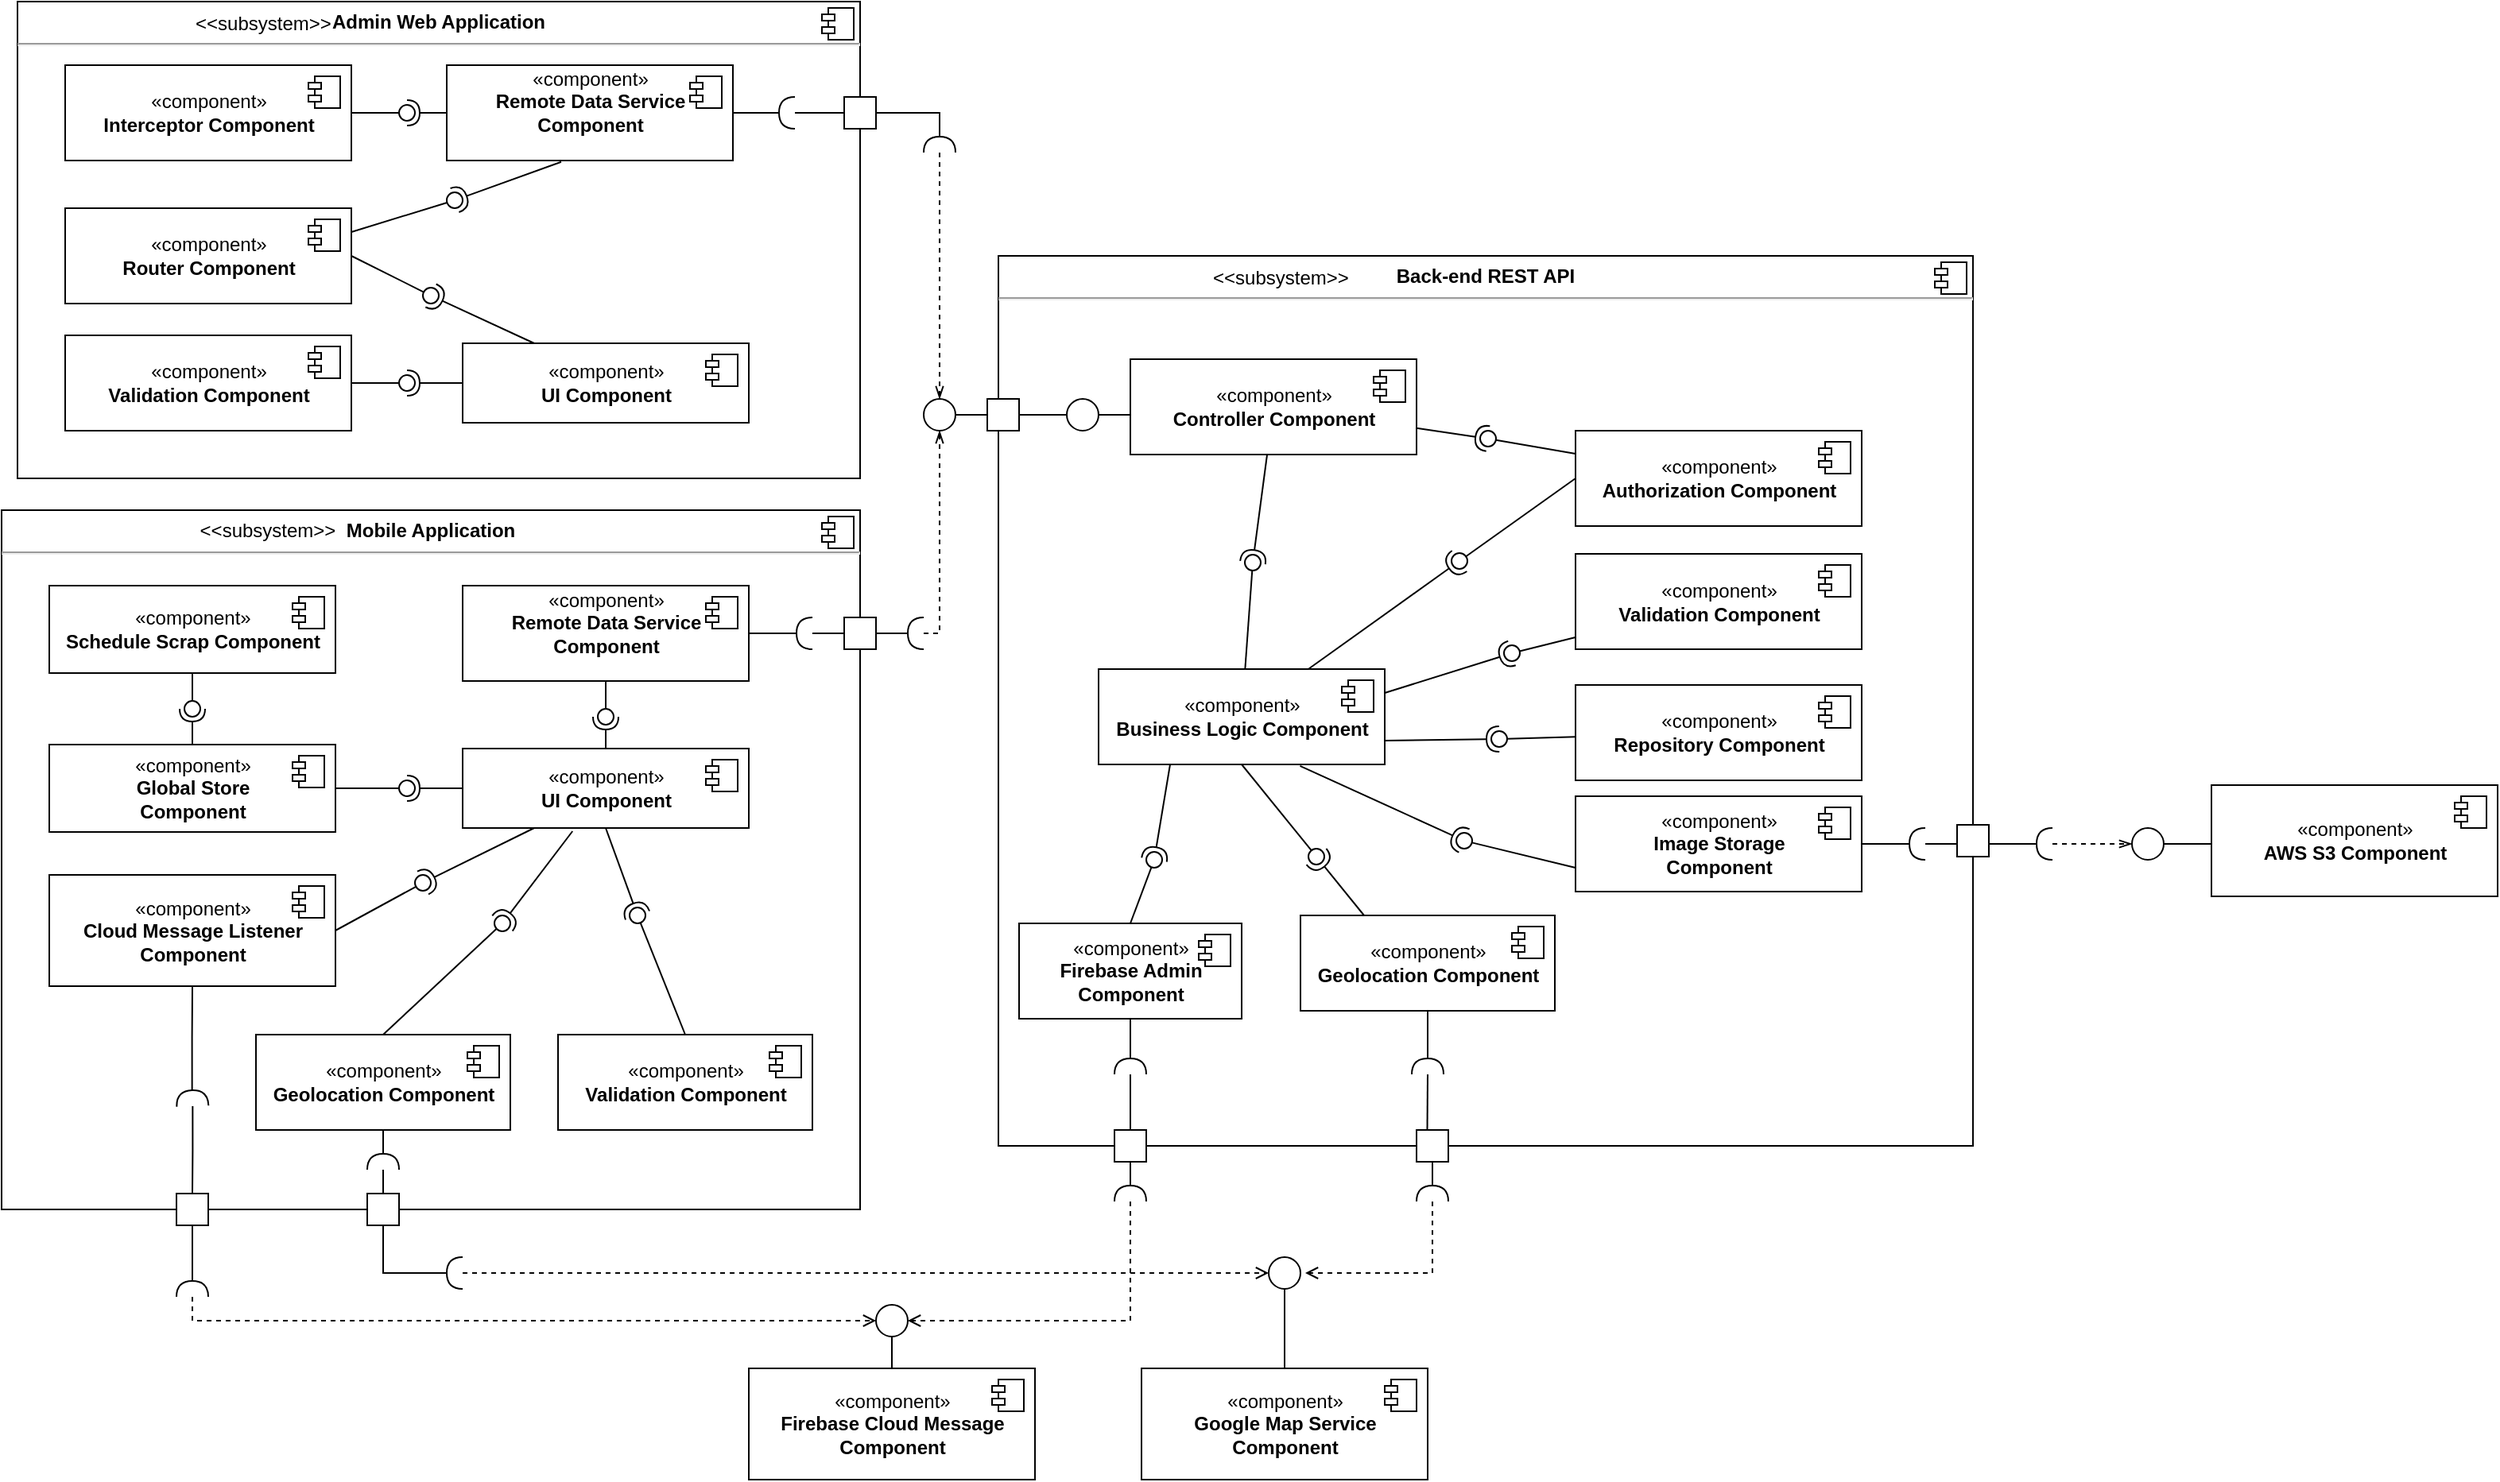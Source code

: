 <mxfile version="13.0.1" type="device"><diagram name="Page-1" id="e7e014a7-5840-1c2e-5031-d8a46d1fe8dd"><mxGraphModel dx="1038" dy="575" grid="1" gridSize="10" guides="1" tooltips="1" connect="1" arrows="1" fold="1" page="1" pageScale="1" pageWidth="1654" pageHeight="1169" background="#ffffff" math="0" shadow="0"><root><mxCell id="0"/><mxCell id="1" parent="0"/><mxCell id="vD7Bsv8tVk8NhOkw5Lju-210" value="&lt;p style=&quot;margin: 0px ; margin-top: 6px ; text-align: center&quot;&gt;&lt;b&gt;Back-end REST API&lt;/b&gt;&lt;br&gt;&lt;/p&gt;&lt;hr&gt;" style="align=left;overflow=fill;html=1;dropTarget=0;fillColor=#ffffff;gradientColor=none;" parent="1" vertex="1"><mxGeometry x="647" y="160" width="613" height="560" as="geometry"/></mxCell><mxCell id="vD7Bsv8tVk8NhOkw5Lju-211" value="" style="shape=component;jettyWidth=8;jettyHeight=4;" parent="vD7Bsv8tVk8NhOkw5Lju-210" vertex="1"><mxGeometry x="1" width="20" height="20" relative="1" as="geometry"><mxPoint x="-24" y="4" as="offset"/></mxGeometry></mxCell><mxCell id="66DuaU19Fk_zL078yMDg-50" value="&lt;p style=&quot;margin: 0px ; margin-top: 6px ; text-align: center&quot;&gt;&lt;b&gt;Mobile Application&lt;br&gt;&lt;/b&gt;&lt;/p&gt;&lt;hr&gt;&lt;p style=&quot;margin: 0px ; margin-left: 8px&quot;&gt;&lt;br&gt;&lt;/p&gt;" style="align=left;overflow=fill;html=1;dropTarget=0;" parent="1" vertex="1"><mxGeometry x="20" y="320" width="540" height="440" as="geometry"/></mxCell><mxCell id="66DuaU19Fk_zL078yMDg-51" value="" style="shape=component;jettyWidth=8;jettyHeight=4;" parent="66DuaU19Fk_zL078yMDg-50" vertex="1"><mxGeometry x="1" width="20" height="20" relative="1" as="geometry"><mxPoint x="-24" y="4" as="offset"/></mxGeometry></mxCell><mxCell id="66DuaU19Fk_zL078yMDg-58" value="&lt;p style=&quot;margin: 0px ; margin-top: 6px ; text-align: center&quot;&gt;&lt;b&gt;Admin Web Application&lt;/b&gt;&lt;br&gt;&lt;/p&gt;&lt;hr&gt;&lt;p style=&quot;margin: 0px ; margin-left: 8px&quot;&gt;&lt;br&gt;&lt;/p&gt;" style="align=left;overflow=fill;html=1;dropTarget=0;" parent="1" vertex="1"><mxGeometry x="30" width="530" height="300" as="geometry"/></mxCell><mxCell id="66DuaU19Fk_zL078yMDg-59" value="" style="shape=component;jettyWidth=8;jettyHeight=4;" parent="66DuaU19Fk_zL078yMDg-58" vertex="1"><mxGeometry x="1" width="20" height="20" relative="1" as="geometry"><mxPoint x="-24" y="4" as="offset"/></mxGeometry></mxCell><mxCell id="Nfz9Ye3wE-73OPTYJ1pj-76" style="edgeStyle=orthogonalEdgeStyle;rounded=0;orthogonalLoop=1;jettySize=auto;html=1;exitX=0.5;exitY=1;exitDx=0;exitDy=0;endArrow=none;endFill=0;" parent="1" edge="1"><mxGeometry relative="1" as="geometry"><mxPoint x="400" y="495" as="sourcePoint"/><mxPoint x="400" y="495" as="targetPoint"/></mxGeometry></mxCell><mxCell id="vD7Bsv8tVk8NhOkw5Lju-100" style="edgeStyle=orthogonalEdgeStyle;rounded=0;orthogonalLoop=1;jettySize=auto;html=1;exitX=1;exitY=0.5;exitDx=0;exitDy=0;entryX=1;entryY=0.5;entryDx=0;entryDy=0;entryPerimeter=0;startArrow=none;startFill=0;endArrow=none;endFill=0;" parent="1" source="vD7Bsv8tVk8NhOkw5Lju-1" target="vD7Bsv8tVk8NhOkw5Lju-99" edge="1"><mxGeometry relative="1" as="geometry"/></mxCell><mxCell id="vD7Bsv8tVk8NhOkw5Lju-1" value="«component»&lt;br&gt;&lt;div&gt;&lt;b&gt;Remote Data Service &lt;br&gt;&lt;/b&gt;&lt;/div&gt;&lt;div&gt;&lt;b&gt;Component&lt;/b&gt;&lt;/div&gt;&lt;div&gt;&lt;b&gt;&lt;br&gt;&lt;/b&gt;&lt;/div&gt;" style="html=1;dropTarget=0;" parent="1" vertex="1"><mxGeometry x="310" y="367.5" width="180" height="60" as="geometry"/></mxCell><mxCell id="vD7Bsv8tVk8NhOkw5Lju-2" value="" style="shape=component;jettyWidth=8;jettyHeight=4;" parent="vD7Bsv8tVk8NhOkw5Lju-1" vertex="1"><mxGeometry x="1" width="20" height="20" relative="1" as="geometry"><mxPoint x="-27" y="7" as="offset"/></mxGeometry></mxCell><mxCell id="vD7Bsv8tVk8NhOkw5Lju-3" value="«component»&lt;br&gt;&lt;b&gt;Validation Component&lt;br&gt;&lt;/b&gt;" style="html=1;dropTarget=0;" parent="1" vertex="1"><mxGeometry x="370" y="650" width="160" height="60" as="geometry"/></mxCell><mxCell id="vD7Bsv8tVk8NhOkw5Lju-4" value="" style="shape=component;jettyWidth=8;jettyHeight=4;" parent="vD7Bsv8tVk8NhOkw5Lju-3" vertex="1"><mxGeometry x="1" width="20" height="20" relative="1" as="geometry"><mxPoint x="-27" y="7" as="offset"/></mxGeometry></mxCell><mxCell id="vD7Bsv8tVk8NhOkw5Lju-5" value="«component»&lt;br&gt;&lt;b&gt;UI Component&lt;br&gt;&lt;/b&gt;" style="html=1;dropTarget=0;" parent="1" vertex="1"><mxGeometry x="310" y="470" width="180" height="50" as="geometry"/></mxCell><mxCell id="vD7Bsv8tVk8NhOkw5Lju-6" value="" style="shape=component;jettyWidth=8;jettyHeight=4;" parent="vD7Bsv8tVk8NhOkw5Lju-5" vertex="1"><mxGeometry x="1" width="20" height="20" relative="1" as="geometry"><mxPoint x="-27" y="7" as="offset"/></mxGeometry></mxCell><mxCell id="vD7Bsv8tVk8NhOkw5Lju-7" value="«component»&lt;br&gt;&lt;div&gt;&lt;b&gt;Google Map Service&lt;/b&gt;&lt;/div&gt;&lt;div&gt;&lt;b&gt;Component&lt;br&gt;&lt;/b&gt;&lt;/div&gt;" style="html=1;dropTarget=0;" parent="1" vertex="1"><mxGeometry x="737" y="860" width="180" height="70" as="geometry"/></mxCell><mxCell id="vD7Bsv8tVk8NhOkw5Lju-8" value="" style="shape=component;jettyWidth=8;jettyHeight=4;" parent="vD7Bsv8tVk8NhOkw5Lju-7" vertex="1"><mxGeometry x="1" width="20" height="20" relative="1" as="geometry"><mxPoint x="-27" y="7" as="offset"/></mxGeometry></mxCell><mxCell id="vD7Bsv8tVk8NhOkw5Lju-9" value="«component»&lt;br&gt;&lt;div&gt;&lt;b&gt;Firebase Cloud Message&lt;/b&gt;&lt;/div&gt;&lt;div&gt;&lt;b&gt;Component&lt;br&gt;&lt;/b&gt;&lt;/div&gt;" style="html=1;dropTarget=0;" parent="1" vertex="1"><mxGeometry x="490" y="860" width="180" height="70" as="geometry"/></mxCell><mxCell id="vD7Bsv8tVk8NhOkw5Lju-10" value="" style="shape=component;jettyWidth=8;jettyHeight=4;" parent="vD7Bsv8tVk8NhOkw5Lju-9" vertex="1"><mxGeometry x="1" width="20" height="20" relative="1" as="geometry"><mxPoint x="-27" y="7" as="offset"/></mxGeometry></mxCell><mxCell id="vD7Bsv8tVk8NhOkw5Lju-11" value="«component»&lt;br&gt;&lt;div&gt;&lt;b&gt;Schedule Scrap Component&lt;/b&gt;&lt;/div&gt;" style="html=1;dropTarget=0;" parent="1" vertex="1"><mxGeometry x="50" y="367.5" width="180" height="55" as="geometry"/></mxCell><mxCell id="vD7Bsv8tVk8NhOkw5Lju-12" value="" style="shape=component;jettyWidth=8;jettyHeight=4;" parent="vD7Bsv8tVk8NhOkw5Lju-11" vertex="1"><mxGeometry x="1" width="20" height="20" relative="1" as="geometry"><mxPoint x="-27" y="7" as="offset"/></mxGeometry></mxCell><mxCell id="vD7Bsv8tVk8NhOkw5Lju-13" value="«component»&lt;br&gt;&lt;b&gt;AWS S3 Component&lt;br&gt;&lt;/b&gt;" style="html=1;dropTarget=0;" parent="1" vertex="1"><mxGeometry x="1410" y="493" width="180" height="70" as="geometry"/></mxCell><mxCell id="vD7Bsv8tVk8NhOkw5Lju-14" value="" style="shape=component;jettyWidth=8;jettyHeight=4;" parent="vD7Bsv8tVk8NhOkw5Lju-13" vertex="1"><mxGeometry x="1" width="20" height="20" relative="1" as="geometry"><mxPoint x="-27" y="7" as="offset"/></mxGeometry></mxCell><mxCell id="vD7Bsv8tVk8NhOkw5Lju-15" value="«component»&lt;br&gt;&lt;div&gt;&lt;b&gt;Cloud Message Listener &lt;br&gt;&lt;/b&gt;&lt;/div&gt;&lt;div&gt;&lt;b&gt;Component&lt;br&gt;&lt;/b&gt;&lt;/div&gt;" style="html=1;dropTarget=0;" parent="1" vertex="1"><mxGeometry x="50" y="549.5" width="180" height="70" as="geometry"/></mxCell><mxCell id="vD7Bsv8tVk8NhOkw5Lju-16" value="" style="shape=component;jettyWidth=8;jettyHeight=4;" parent="vD7Bsv8tVk8NhOkw5Lju-15" vertex="1"><mxGeometry x="1" width="20" height="20" relative="1" as="geometry"><mxPoint x="-27" y="7" as="offset"/></mxGeometry></mxCell><mxCell id="vD7Bsv8tVk8NhOkw5Lju-17" value="«component»&lt;br&gt;&lt;div&gt;&lt;b&gt;UI Component&lt;/b&gt;&lt;/div&gt;" style="html=1;dropTarget=0;" parent="1" vertex="1"><mxGeometry x="310" y="215" width="180" height="50" as="geometry"/></mxCell><mxCell id="vD7Bsv8tVk8NhOkw5Lju-18" value="" style="shape=component;jettyWidth=8;jettyHeight=4;" parent="vD7Bsv8tVk8NhOkw5Lju-17" vertex="1"><mxGeometry x="1" width="20" height="20" relative="1" as="geometry"><mxPoint x="-27" y="7" as="offset"/></mxGeometry></mxCell><mxCell id="vD7Bsv8tVk8NhOkw5Lju-127" style="edgeStyle=orthogonalEdgeStyle;rounded=0;orthogonalLoop=1;jettySize=auto;html=1;exitX=1;exitY=0.5;exitDx=0;exitDy=0;entryX=1;entryY=0.5;entryDx=0;entryDy=0;entryPerimeter=0;startArrow=none;startFill=0;endArrow=none;endFill=0;" parent="1" source="vD7Bsv8tVk8NhOkw5Lju-19" target="vD7Bsv8tVk8NhOkw5Lju-122" edge="1"><mxGeometry relative="1" as="geometry"/></mxCell><mxCell id="vD7Bsv8tVk8NhOkw5Lju-19" value="«component»&lt;br&gt;&lt;div&gt;&lt;b&gt;Remote Data Service &lt;br&gt;&lt;/b&gt;&lt;/div&gt;&lt;div&gt;&lt;b&gt;Component&lt;/b&gt;&lt;/div&gt;&lt;div&gt;&lt;b&gt;&lt;br&gt;&lt;/b&gt;&lt;/div&gt;" style="html=1;dropTarget=0;" parent="1" vertex="1"><mxGeometry x="300" y="40" width="180" height="60" as="geometry"/></mxCell><mxCell id="vD7Bsv8tVk8NhOkw5Lju-20" value="" style="shape=component;jettyWidth=8;jettyHeight=4;" parent="vD7Bsv8tVk8NhOkw5Lju-19" vertex="1"><mxGeometry x="1" width="20" height="20" relative="1" as="geometry"><mxPoint x="-27" y="7" as="offset"/></mxGeometry></mxCell><mxCell id="vD7Bsv8tVk8NhOkw5Lju-21" value="«component»&lt;br&gt;&lt;b&gt;Validation Component&lt;br&gt;&lt;/b&gt;" style="html=1;dropTarget=0;" parent="1" vertex="1"><mxGeometry x="60" y="210" width="180" height="60" as="geometry"/></mxCell><mxCell id="vD7Bsv8tVk8NhOkw5Lju-22" value="" style="shape=component;jettyWidth=8;jettyHeight=4;" parent="vD7Bsv8tVk8NhOkw5Lju-21" vertex="1"><mxGeometry x="1" width="20" height="20" relative="1" as="geometry"><mxPoint x="-27" y="7" as="offset"/></mxGeometry></mxCell><mxCell id="vD7Bsv8tVk8NhOkw5Lju-23" value="«component»&lt;br&gt;&lt;b&gt;Validation Component&lt;br&gt;&lt;/b&gt;" style="html=1;dropTarget=0;" parent="1" vertex="1"><mxGeometry x="1010" y="347.5" width="180" height="60" as="geometry"/></mxCell><mxCell id="vD7Bsv8tVk8NhOkw5Lju-24" value="" style="shape=component;jettyWidth=8;jettyHeight=4;" parent="vD7Bsv8tVk8NhOkw5Lju-23" vertex="1"><mxGeometry x="1" width="20" height="20" relative="1" as="geometry"><mxPoint x="-27" y="7" as="offset"/></mxGeometry></mxCell><mxCell id="vD7Bsv8tVk8NhOkw5Lju-30" value="«component»&lt;br&gt;&lt;div&gt;&lt;b&gt;Authorization Component&lt;/b&gt;&lt;/div&gt;" style="html=1;dropTarget=0;" parent="1" vertex="1"><mxGeometry x="1010" y="270" width="180" height="60" as="geometry"/></mxCell><mxCell id="vD7Bsv8tVk8NhOkw5Lju-31" value="" style="shape=component;jettyWidth=8;jettyHeight=4;" parent="vD7Bsv8tVk8NhOkw5Lju-30" vertex="1"><mxGeometry x="1" width="20" height="20" relative="1" as="geometry"><mxPoint x="-27" y="7" as="offset"/></mxGeometry></mxCell><mxCell id="vD7Bsv8tVk8NhOkw5Lju-107" style="edgeStyle=orthogonalEdgeStyle;rounded=0;orthogonalLoop=1;jettySize=auto;html=1;exitX=0;exitY=0.5;exitDx=0;exitDy=0;entryX=1;entryY=0.5;entryDx=0;entryDy=0;startArrow=none;startFill=0;endArrow=none;endFill=0;" parent="1" source="vD7Bsv8tVk8NhOkw5Lju-32" target="vD7Bsv8tVk8NhOkw5Lju-103" edge="1"><mxGeometry relative="1" as="geometry"><Array as="points"><mxPoint x="730" y="260"/></Array></mxGeometry></mxCell><mxCell id="vD7Bsv8tVk8NhOkw5Lju-32" value="«component»&lt;br&gt;&lt;div&gt;&lt;b&gt;Controller Component&lt;br&gt;&lt;/b&gt;&lt;/div&gt;" style="html=1;dropTarget=0;" parent="1" vertex="1"><mxGeometry x="730" y="225" width="180" height="60" as="geometry"/></mxCell><mxCell id="vD7Bsv8tVk8NhOkw5Lju-33" value="" style="shape=component;jettyWidth=8;jettyHeight=4;" parent="vD7Bsv8tVk8NhOkw5Lju-32" vertex="1"><mxGeometry x="1" width="20" height="20" relative="1" as="geometry"><mxPoint x="-27" y="7" as="offset"/></mxGeometry></mxCell><mxCell id="vD7Bsv8tVk8NhOkw5Lju-34" value="«component»&lt;br&gt;&lt;div&gt;&lt;b&gt;Business Logic Component&lt;br&gt;&lt;/b&gt;&lt;/div&gt;" style="html=1;dropTarget=0;" parent="1" vertex="1"><mxGeometry x="710" y="420" width="180" height="60" as="geometry"/></mxCell><mxCell id="vD7Bsv8tVk8NhOkw5Lju-35" value="" style="shape=component;jettyWidth=8;jettyHeight=4;" parent="vD7Bsv8tVk8NhOkw5Lju-34" vertex="1"><mxGeometry x="1" width="20" height="20" relative="1" as="geometry"><mxPoint x="-27" y="7" as="offset"/></mxGeometry></mxCell><mxCell id="vD7Bsv8tVk8NhOkw5Lju-36" value="«component»&lt;br&gt;&lt;div&gt;&lt;b&gt;Repository Component&lt;br&gt;&lt;/b&gt;&lt;/div&gt;" style="html=1;dropTarget=0;" parent="1" vertex="1"><mxGeometry x="1010" y="430" width="180" height="60" as="geometry"/></mxCell><mxCell id="vD7Bsv8tVk8NhOkw5Lju-37" value="" style="shape=component;jettyWidth=8;jettyHeight=4;" parent="vD7Bsv8tVk8NhOkw5Lju-36" vertex="1"><mxGeometry x="1" width="20" height="20" relative="1" as="geometry"><mxPoint x="-27" y="7" as="offset"/></mxGeometry></mxCell><mxCell id="vD7Bsv8tVk8NhOkw5Lju-38" value="&lt;div&gt;«component»&lt;b&gt;&lt;br&gt;&lt;/b&gt;&lt;/div&gt;&lt;div&gt;&lt;b&gt;Global Store &lt;br&gt;&lt;/b&gt;&lt;/div&gt;&lt;div&gt;&lt;b&gt;Component&lt;/b&gt;&lt;/div&gt;" style="html=1;dropTarget=0;" parent="1" vertex="1"><mxGeometry x="50" y="467.5" width="180" height="55" as="geometry"/></mxCell><mxCell id="vD7Bsv8tVk8NhOkw5Lju-39" value="" style="shape=component;jettyWidth=8;jettyHeight=4;" parent="vD7Bsv8tVk8NhOkw5Lju-38" vertex="1"><mxGeometry x="1" width="20" height="20" relative="1" as="geometry"><mxPoint x="-27" y="7" as="offset"/></mxGeometry></mxCell><mxCell id="vD7Bsv8tVk8NhOkw5Lju-40" value="«component»&lt;br&gt;&lt;div&gt;&lt;b&gt;Router Component&lt;/b&gt;&lt;/div&gt;" style="html=1;dropTarget=0;" parent="1" vertex="1"><mxGeometry x="60" y="130" width="180" height="60" as="geometry"/></mxCell><mxCell id="vD7Bsv8tVk8NhOkw5Lju-41" value="" style="shape=component;jettyWidth=8;jettyHeight=4;" parent="vD7Bsv8tVk8NhOkw5Lju-40" vertex="1"><mxGeometry x="1" width="20" height="20" relative="1" as="geometry"><mxPoint x="-27" y="7" as="offset"/></mxGeometry></mxCell><mxCell id="vD7Bsv8tVk8NhOkw5Lju-42" value="«component»&lt;br&gt;&lt;div&gt;&lt;b&gt;Interceptor Component&lt;/b&gt;&lt;/div&gt;" style="html=1;dropTarget=0;" parent="1" vertex="1"><mxGeometry x="60" y="40" width="180" height="60" as="geometry"/></mxCell><mxCell id="vD7Bsv8tVk8NhOkw5Lju-43" value="" style="shape=component;jettyWidth=8;jettyHeight=4;" parent="vD7Bsv8tVk8NhOkw5Lju-42" vertex="1"><mxGeometry x="1" width="20" height="20" relative="1" as="geometry"><mxPoint x="-27" y="7" as="offset"/></mxGeometry></mxCell><mxCell id="vD7Bsv8tVk8NhOkw5Lju-44" value="" style="rounded=0;orthogonalLoop=1;jettySize=auto;html=1;endArrow=none;endFill=0;exitX=0.5;exitY=0;exitDx=0;exitDy=0;" parent="1" source="vD7Bsv8tVk8NhOkw5Lju-3" target="vD7Bsv8tVk8NhOkw5Lju-46" edge="1"><mxGeometry relative="1" as="geometry"><mxPoint x="300" y="445" as="sourcePoint"/></mxGeometry></mxCell><mxCell id="vD7Bsv8tVk8NhOkw5Lju-45" value="" style="rounded=0;orthogonalLoop=1;jettySize=auto;html=1;endArrow=halfCircle;endFill=0;entryX=0.5;entryY=0.5;entryDx=0;entryDy=0;endSize=6;strokeWidth=1;exitX=0.5;exitY=1;exitDx=0;exitDy=0;" parent="1" source="vD7Bsv8tVk8NhOkw5Lju-5" target="vD7Bsv8tVk8NhOkw5Lju-46" edge="1"><mxGeometry relative="1" as="geometry"><mxPoint x="340" y="445" as="sourcePoint"/><Array as="points"/></mxGeometry></mxCell><mxCell id="vD7Bsv8tVk8NhOkw5Lju-46" value="" style="ellipse;whiteSpace=wrap;html=1;fontFamily=Helvetica;fontSize=12;fontColor=#000000;align=center;strokeColor=#000000;fillColor=#ffffff;points=[];aspect=fixed;resizable=0;" parent="1" vertex="1"><mxGeometry x="415" y="570" width="10" height="10" as="geometry"/></mxCell><mxCell id="vD7Bsv8tVk8NhOkw5Lju-48" value="" style="rounded=0;orthogonalLoop=1;jettySize=auto;html=1;endArrow=none;endFill=0;exitX=0.5;exitY=1;exitDx=0;exitDy=0;" parent="1" source="vD7Bsv8tVk8NhOkw5Lju-11" target="vD7Bsv8tVk8NhOkw5Lju-50" edge="1"><mxGeometry relative="1" as="geometry"><mxPoint x="300" y="465" as="sourcePoint"/></mxGeometry></mxCell><mxCell id="vD7Bsv8tVk8NhOkw5Lju-49" value="" style="rounded=0;orthogonalLoop=1;jettySize=auto;html=1;endArrow=halfCircle;endFill=0;entryX=0.5;entryY=0.5;entryDx=0;entryDy=0;endSize=6;strokeWidth=1;exitX=0.5;exitY=0;exitDx=0;exitDy=0;" parent="1" source="vD7Bsv8tVk8NhOkw5Lju-38" target="vD7Bsv8tVk8NhOkw5Lju-50" edge="1"><mxGeometry relative="1" as="geometry"><mxPoint x="340" y="465" as="sourcePoint"/></mxGeometry></mxCell><mxCell id="vD7Bsv8tVk8NhOkw5Lju-50" value="" style="ellipse;whiteSpace=wrap;html=1;fontFamily=Helvetica;fontSize=12;fontColor=#000000;align=center;strokeColor=#000000;fillColor=#ffffff;points=[];aspect=fixed;resizable=0;" parent="1" vertex="1"><mxGeometry x="135" y="440" width="10" height="10" as="geometry"/></mxCell><mxCell id="vD7Bsv8tVk8NhOkw5Lju-51" value="" style="rounded=0;orthogonalLoop=1;jettySize=auto;html=1;endArrow=none;endFill=0;exitX=1;exitY=0.5;exitDx=0;exitDy=0;" parent="1" source="vD7Bsv8tVk8NhOkw5Lju-38" target="vD7Bsv8tVk8NhOkw5Lju-53" edge="1"><mxGeometry relative="1" as="geometry"><mxPoint x="300" y="465" as="sourcePoint"/></mxGeometry></mxCell><mxCell id="vD7Bsv8tVk8NhOkw5Lju-52" value="" style="rounded=0;orthogonalLoop=1;jettySize=auto;html=1;endArrow=halfCircle;endFill=0;entryX=0.5;entryY=0.5;entryDx=0;entryDy=0;endSize=6;strokeWidth=1;exitX=0;exitY=0.5;exitDx=0;exitDy=0;" parent="1" source="vD7Bsv8tVk8NhOkw5Lju-5" target="vD7Bsv8tVk8NhOkw5Lju-53" edge="1"><mxGeometry relative="1" as="geometry"><mxPoint x="340" y="465" as="sourcePoint"/></mxGeometry></mxCell><mxCell id="vD7Bsv8tVk8NhOkw5Lju-53" value="" style="ellipse;whiteSpace=wrap;html=1;fontFamily=Helvetica;fontSize=12;fontColor=#000000;align=center;strokeColor=#000000;fillColor=#ffffff;points=[];aspect=fixed;resizable=0;" parent="1" vertex="1"><mxGeometry x="270" y="490" width="10" height="10" as="geometry"/></mxCell><mxCell id="vD7Bsv8tVk8NhOkw5Lju-54" value="" style="rounded=0;orthogonalLoop=1;jettySize=auto;html=1;endArrow=none;endFill=0;exitX=1;exitY=0.5;exitDx=0;exitDy=0;" parent="1" source="vD7Bsv8tVk8NhOkw5Lju-15" target="vD7Bsv8tVk8NhOkw5Lju-56" edge="1"><mxGeometry relative="1" as="geometry"><mxPoint x="300" y="465" as="sourcePoint"/></mxGeometry></mxCell><mxCell id="vD7Bsv8tVk8NhOkw5Lju-55" value="" style="rounded=0;orthogonalLoop=1;jettySize=auto;html=1;endArrow=halfCircle;endFill=0;entryX=0.5;entryY=0.5;entryDx=0;entryDy=0;endSize=6;strokeWidth=1;exitX=0.25;exitY=1;exitDx=0;exitDy=0;" parent="1" source="vD7Bsv8tVk8NhOkw5Lju-5" target="vD7Bsv8tVk8NhOkw5Lju-56" edge="1"><mxGeometry relative="1" as="geometry"><mxPoint x="340" y="465" as="sourcePoint"/></mxGeometry></mxCell><mxCell id="vD7Bsv8tVk8NhOkw5Lju-56" value="" style="ellipse;whiteSpace=wrap;html=1;fontFamily=Helvetica;fontSize=12;fontColor=#000000;align=center;strokeColor=#000000;fillColor=#ffffff;points=[];aspect=fixed;resizable=0;" parent="1" vertex="1"><mxGeometry x="280" y="549.5" width="10" height="10" as="geometry"/></mxCell><mxCell id="vD7Bsv8tVk8NhOkw5Lju-57" value="" style="rounded=0;orthogonalLoop=1;jettySize=auto;html=1;endArrow=none;endFill=0;exitX=0.5;exitY=1;exitDx=0;exitDy=0;" parent="1" source="vD7Bsv8tVk8NhOkw5Lju-1" target="vD7Bsv8tVk8NhOkw5Lju-59" edge="1"><mxGeometry relative="1" as="geometry"><mxPoint x="300" y="465" as="sourcePoint"/></mxGeometry></mxCell><mxCell id="vD7Bsv8tVk8NhOkw5Lju-58" value="" style="rounded=0;orthogonalLoop=1;jettySize=auto;html=1;endArrow=halfCircle;endFill=0;entryX=0.5;entryY=0.5;entryDx=0;entryDy=0;endSize=6;strokeWidth=1;" parent="1" source="vD7Bsv8tVk8NhOkw5Lju-5" target="vD7Bsv8tVk8NhOkw5Lju-59" edge="1"><mxGeometry relative="1" as="geometry"><mxPoint x="340" y="465" as="sourcePoint"/></mxGeometry></mxCell><mxCell id="vD7Bsv8tVk8NhOkw5Lju-59" value="" style="ellipse;whiteSpace=wrap;html=1;fontFamily=Helvetica;fontSize=12;fontColor=#000000;align=center;strokeColor=#000000;fillColor=#ffffff;points=[];aspect=fixed;resizable=0;" parent="1" vertex="1"><mxGeometry x="395" y="445" width="10" height="10" as="geometry"/></mxCell><mxCell id="vD7Bsv8tVk8NhOkw5Lju-61" style="edgeStyle=orthogonalEdgeStyle;rounded=0;orthogonalLoop=1;jettySize=auto;html=1;exitX=1;exitY=0.5;exitDx=0;exitDy=0;exitPerimeter=0;startArrow=none;startFill=0;endArrow=none;endFill=0;" parent="1" source="vD7Bsv8tVk8NhOkw5Lju-60" target="vD7Bsv8tVk8NhOkw5Lju-15" edge="1"><mxGeometry relative="1" as="geometry"/></mxCell><mxCell id="vD7Bsv8tVk8NhOkw5Lju-87" style="edgeStyle=orthogonalEdgeStyle;rounded=0;orthogonalLoop=1;jettySize=auto;html=1;exitX=0;exitY=0.5;exitDx=0;exitDy=0;exitPerimeter=0;entryX=0.5;entryY=0;entryDx=0;entryDy=0;startArrow=none;startFill=0;endArrow=none;endFill=0;" parent="1" source="vD7Bsv8tVk8NhOkw5Lju-60" target="vD7Bsv8tVk8NhOkw5Lju-62" edge="1"><mxGeometry relative="1" as="geometry"/></mxCell><mxCell id="vD7Bsv8tVk8NhOkw5Lju-60" value="" style="shape=requiredInterface;html=1;verticalLabelPosition=bottom;rotation=-92;" parent="1" vertex="1"><mxGeometry x="135" y="680" width="10" height="20" as="geometry"/></mxCell><mxCell id="vD7Bsv8tVk8NhOkw5Lju-69" style="edgeStyle=orthogonalEdgeStyle;rounded=0;orthogonalLoop=1;jettySize=auto;html=1;exitX=0.5;exitY=1;exitDx=0;exitDy=0;entryX=1;entryY=0.5;entryDx=0;entryDy=0;entryPerimeter=0;startArrow=none;startFill=0;endArrow=none;endFill=0;" parent="1" source="vD7Bsv8tVk8NhOkw5Lju-62" target="vD7Bsv8tVk8NhOkw5Lju-65" edge="1"><mxGeometry relative="1" as="geometry"/></mxCell><mxCell id="vD7Bsv8tVk8NhOkw5Lju-62" value="" style="rounded=0;whiteSpace=wrap;html=1;" parent="1" vertex="1"><mxGeometry x="130" y="750" width="20" height="20" as="geometry"/></mxCell><mxCell id="vD7Bsv8tVk8NhOkw5Lju-79" style="edgeStyle=orthogonalEdgeStyle;orthogonalLoop=1;jettySize=auto;html=1;exitX=0;exitY=0.5;exitDx=0;exitDy=0;exitPerimeter=0;entryX=0;entryY=0.5;entryDx=0;entryDy=0;startArrow=none;startFill=0;endArrow=open;endFill=0;dashed=1;rounded=0;" parent="1" source="vD7Bsv8tVk8NhOkw5Lju-65" target="vD7Bsv8tVk8NhOkw5Lju-68" edge="1"><mxGeometry relative="1" as="geometry"><Array as="points"><mxPoint x="140" y="830"/><mxPoint x="570" y="830"/></Array></mxGeometry></mxCell><mxCell id="vD7Bsv8tVk8NhOkw5Lju-65" value="" style="shape=requiredInterface;html=1;verticalLabelPosition=bottom;rotation=-90;" parent="1" vertex="1"><mxGeometry x="135" y="800" width="10" height="20" as="geometry"/></mxCell><mxCell id="vD7Bsv8tVk8NhOkw5Lju-75" style="edgeStyle=orthogonalEdgeStyle;rounded=0;orthogonalLoop=1;jettySize=auto;html=1;exitX=0.5;exitY=1;exitDx=0;exitDy=0;entryX=0.5;entryY=0;entryDx=0;entryDy=0;startArrow=none;startFill=0;endArrow=none;endFill=0;" parent="1" source="vD7Bsv8tVk8NhOkw5Lju-68" target="vD7Bsv8tVk8NhOkw5Lju-9" edge="1"><mxGeometry relative="1" as="geometry"/></mxCell><mxCell id="vD7Bsv8tVk8NhOkw5Lju-68" value="" style="ellipse;whiteSpace=wrap;html=1;aspect=fixed;" parent="1" vertex="1"><mxGeometry x="570" y="820" width="20" height="20" as="geometry"/></mxCell><mxCell id="vD7Bsv8tVk8NhOkw5Lju-76" style="edgeStyle=orthogonalEdgeStyle;rounded=0;orthogonalLoop=1;jettySize=auto;html=1;exitX=0.5;exitY=1;exitDx=0;exitDy=0;entryX=0.5;entryY=0;entryDx=0;entryDy=0;startArrow=none;startFill=0;endArrow=none;endFill=0;" parent="1" source="vD7Bsv8tVk8NhOkw5Lju-73" target="vD7Bsv8tVk8NhOkw5Lju-7" edge="1"><mxGeometry relative="1" as="geometry"/></mxCell><mxCell id="vD7Bsv8tVk8NhOkw5Lju-73" value="" style="ellipse;whiteSpace=wrap;html=1;aspect=fixed;" parent="1" vertex="1"><mxGeometry x="817" y="790" width="20" height="20" as="geometry"/></mxCell><mxCell id="si6ziJMweYchhClj-BRI-12" style="edgeStyle=orthogonalEdgeStyle;rounded=0;orthogonalLoop=1;jettySize=auto;html=1;exitX=1;exitY=0.5;exitDx=0;exitDy=0;entryX=0;entryY=0.5;entryDx=0;entryDy=0;endArrow=none;endFill=0;" edge="1" parent="1" source="vD7Bsv8tVk8NhOkw5Lju-74" target="vD7Bsv8tVk8NhOkw5Lju-13"><mxGeometry relative="1" as="geometry"/></mxCell><mxCell id="vD7Bsv8tVk8NhOkw5Lju-74" value="" style="ellipse;whiteSpace=wrap;html=1;aspect=fixed;" parent="1" vertex="1"><mxGeometry x="1360" y="520" width="20" height="20" as="geometry"/></mxCell><mxCell id="vD7Bsv8tVk8NhOkw5Lju-94" style="edgeStyle=orthogonalEdgeStyle;rounded=0;orthogonalLoop=1;jettySize=auto;html=1;exitX=0.5;exitY=1;exitDx=0;exitDy=0;entryX=1;entryY=0.5;entryDx=0;entryDy=0;entryPerimeter=0;startArrow=none;startFill=0;endArrow=none;endFill=0;" parent="1" source="vD7Bsv8tVk8NhOkw5Lju-82" target="vD7Bsv8tVk8NhOkw5Lju-91" edge="1"><mxGeometry relative="1" as="geometry"/></mxCell><mxCell id="vD7Bsv8tVk8NhOkw5Lju-82" value="«component»&lt;br&gt;&lt;b&gt;Geolocation Component&lt;br&gt;&lt;/b&gt;" style="html=1;dropTarget=0;" parent="1" vertex="1"><mxGeometry x="180" y="650" width="160" height="60" as="geometry"/></mxCell><mxCell id="vD7Bsv8tVk8NhOkw5Lju-83" value="" style="shape=component;jettyWidth=8;jettyHeight=4;" parent="vD7Bsv8tVk8NhOkw5Lju-82" vertex="1"><mxGeometry x="1" width="20" height="20" relative="1" as="geometry"><mxPoint x="-27" y="7" as="offset"/></mxGeometry></mxCell><mxCell id="vD7Bsv8tVk8NhOkw5Lju-84" value="" style="rounded=0;orthogonalLoop=1;jettySize=auto;html=1;endArrow=none;endFill=0;exitX=0.5;exitY=0;exitDx=0;exitDy=0;" parent="1" source="vD7Bsv8tVk8NhOkw5Lju-82" target="vD7Bsv8tVk8NhOkw5Lju-86" edge="1"><mxGeometry relative="1" as="geometry"><mxPoint x="440" y="515" as="sourcePoint"/></mxGeometry></mxCell><mxCell id="vD7Bsv8tVk8NhOkw5Lju-85" value="" style="rounded=0;orthogonalLoop=1;jettySize=auto;html=1;endArrow=halfCircle;endFill=0;entryX=0.5;entryY=0.5;entryDx=0;entryDy=0;endSize=6;strokeWidth=1;exitX=0.384;exitY=1.04;exitDx=0;exitDy=0;exitPerimeter=0;" parent="1" source="vD7Bsv8tVk8NhOkw5Lju-5" target="vD7Bsv8tVk8NhOkw5Lju-86" edge="1"><mxGeometry relative="1" as="geometry"><mxPoint x="480" y="515" as="sourcePoint"/></mxGeometry></mxCell><mxCell id="vD7Bsv8tVk8NhOkw5Lju-86" value="" style="ellipse;whiteSpace=wrap;html=1;fontFamily=Helvetica;fontSize=12;fontColor=#000000;align=center;strokeColor=#000000;fillColor=#ffffff;points=[];aspect=fixed;resizable=0;" parent="1" vertex="1"><mxGeometry x="330" y="575" width="10" height="10" as="geometry"/></mxCell><mxCell id="vD7Bsv8tVk8NhOkw5Lju-96" style="edgeStyle=orthogonalEdgeStyle;rounded=0;orthogonalLoop=1;jettySize=auto;html=1;exitX=0.5;exitY=1;exitDx=0;exitDy=0;entryX=1;entryY=0.5;entryDx=0;entryDy=0;entryPerimeter=0;startArrow=none;startFill=0;endArrow=none;endFill=0;" parent="1" source="vD7Bsv8tVk8NhOkw5Lju-88" target="vD7Bsv8tVk8NhOkw5Lju-92" edge="1"><mxGeometry relative="1" as="geometry"><Array as="points"><mxPoint x="260" y="800"/></Array></mxGeometry></mxCell><mxCell id="vD7Bsv8tVk8NhOkw5Lju-88" value="" style="rounded=0;whiteSpace=wrap;html=1;" parent="1" vertex="1"><mxGeometry x="250" y="750" width="20" height="20" as="geometry"/></mxCell><mxCell id="vD7Bsv8tVk8NhOkw5Lju-95" style="edgeStyle=orthogonalEdgeStyle;rounded=0;orthogonalLoop=1;jettySize=auto;html=1;exitX=0;exitY=0.5;exitDx=0;exitDy=0;exitPerimeter=0;entryX=0.5;entryY=0;entryDx=0;entryDy=0;startArrow=none;startFill=0;endArrow=none;endFill=0;" parent="1" source="vD7Bsv8tVk8NhOkw5Lju-91" target="vD7Bsv8tVk8NhOkw5Lju-88" edge="1"><mxGeometry relative="1" as="geometry"/></mxCell><mxCell id="vD7Bsv8tVk8NhOkw5Lju-91" value="" style="shape=requiredInterface;html=1;verticalLabelPosition=bottom;rotation=-90;" parent="1" vertex="1"><mxGeometry x="255" y="720" width="10" height="20" as="geometry"/></mxCell><mxCell id="vD7Bsv8tVk8NhOkw5Lju-97" style="edgeStyle=orthogonalEdgeStyle;rounded=0;orthogonalLoop=1;jettySize=auto;html=1;exitX=0;exitY=0.5;exitDx=0;exitDy=0;exitPerimeter=0;entryX=0;entryY=0.5;entryDx=0;entryDy=0;startArrow=none;startFill=0;endArrow=open;endFill=0;dashed=1;" parent="1" source="vD7Bsv8tVk8NhOkw5Lju-92" target="vD7Bsv8tVk8NhOkw5Lju-73" edge="1"><mxGeometry relative="1" as="geometry"/></mxCell><mxCell id="vD7Bsv8tVk8NhOkw5Lju-92" value="" style="shape=requiredInterface;html=1;verticalLabelPosition=bottom;rotation=-180;" parent="1" vertex="1"><mxGeometry x="300" y="790" width="10" height="20" as="geometry"/></mxCell><mxCell id="vD7Bsv8tVk8NhOkw5Lju-106" style="edgeStyle=orthogonalEdgeStyle;rounded=0;orthogonalLoop=1;jettySize=auto;html=1;exitX=1;exitY=0.5;exitDx=0;exitDy=0;entryX=1;entryY=0.5;entryDx=0;entryDy=0;entryPerimeter=0;startArrow=none;startFill=0;endArrow=none;endFill=0;" parent="1" source="vD7Bsv8tVk8NhOkw5Lju-98" target="vD7Bsv8tVk8NhOkw5Lju-105" edge="1"><mxGeometry relative="1" as="geometry"/></mxCell><mxCell id="vD7Bsv8tVk8NhOkw5Lju-98" value="" style="rounded=0;whiteSpace=wrap;html=1;" parent="1" vertex="1"><mxGeometry x="550" y="387.5" width="20" height="20" as="geometry"/></mxCell><mxCell id="vD7Bsv8tVk8NhOkw5Lju-101" style="edgeStyle=orthogonalEdgeStyle;rounded=0;orthogonalLoop=1;jettySize=auto;html=1;exitX=0;exitY=0.5;exitDx=0;exitDy=0;exitPerimeter=0;entryX=0;entryY=0.5;entryDx=0;entryDy=0;startArrow=none;startFill=0;endArrow=none;endFill=0;" parent="1" source="vD7Bsv8tVk8NhOkw5Lju-99" target="vD7Bsv8tVk8NhOkw5Lju-98" edge="1"><mxGeometry relative="1" as="geometry"/></mxCell><mxCell id="vD7Bsv8tVk8NhOkw5Lju-99" value="" style="shape=requiredInterface;html=1;verticalLabelPosition=bottom;rotation=-180;" parent="1" vertex="1"><mxGeometry x="520" y="387.5" width="10" height="20" as="geometry"/></mxCell><mxCell id="vD7Bsv8tVk8NhOkw5Lju-109" style="edgeStyle=orthogonalEdgeStyle;rounded=0;orthogonalLoop=1;jettySize=auto;html=1;exitX=0;exitY=0.5;exitDx=0;exitDy=0;entryX=1;entryY=0.5;entryDx=0;entryDy=0;startArrow=none;startFill=0;endArrow=none;endFill=0;" parent="1" source="vD7Bsv8tVk8NhOkw5Lju-102" target="vD7Bsv8tVk8NhOkw5Lju-104" edge="1"><mxGeometry relative="1" as="geometry"/></mxCell><mxCell id="vD7Bsv8tVk8NhOkw5Lju-102" value="" style="rounded=0;whiteSpace=wrap;html=1;" parent="1" vertex="1"><mxGeometry x="640" y="250" width="20" height="20" as="geometry"/></mxCell><mxCell id="vD7Bsv8tVk8NhOkw5Lju-108" style="edgeStyle=orthogonalEdgeStyle;rounded=0;orthogonalLoop=1;jettySize=auto;html=1;exitX=0;exitY=1;exitDx=0;exitDy=0;entryX=1;entryY=0.5;entryDx=0;entryDy=0;startArrow=none;startFill=0;endArrow=none;endFill=0;" parent="1" source="vD7Bsv8tVk8NhOkw5Lju-103" target="vD7Bsv8tVk8NhOkw5Lju-102" edge="1"><mxGeometry relative="1" as="geometry"><Array as="points"><mxPoint x="693" y="260"/></Array></mxGeometry></mxCell><mxCell id="vD7Bsv8tVk8NhOkw5Lju-103" value="" style="ellipse;whiteSpace=wrap;html=1;aspect=fixed;" parent="1" vertex="1"><mxGeometry x="690" y="250" width="20" height="20" as="geometry"/></mxCell><mxCell id="vD7Bsv8tVk8NhOkw5Lju-104" value="" style="ellipse;whiteSpace=wrap;html=1;aspect=fixed;" parent="1" vertex="1"><mxGeometry x="600" y="250" width="20" height="20" as="geometry"/></mxCell><mxCell id="vD7Bsv8tVk8NhOkw5Lju-119" style="edgeStyle=orthogonalEdgeStyle;rounded=0;orthogonalLoop=1;jettySize=auto;html=1;exitX=0;exitY=0.5;exitDx=0;exitDy=0;exitPerimeter=0;entryX=0.5;entryY=1;entryDx=0;entryDy=0;dashed=1;startArrow=none;startFill=0;endArrow=openThin;endFill=0;" parent="1" source="vD7Bsv8tVk8NhOkw5Lju-105" target="vD7Bsv8tVk8NhOkw5Lju-104" edge="1"><mxGeometry relative="1" as="geometry"><Array as="points"><mxPoint x="610" y="397"/></Array></mxGeometry></mxCell><mxCell id="vD7Bsv8tVk8NhOkw5Lju-105" value="" style="shape=requiredInterface;html=1;verticalLabelPosition=bottom;rotation=-180;" parent="1" vertex="1"><mxGeometry x="590" y="387.5" width="10" height="20" as="geometry"/></mxCell><mxCell id="si6ziJMweYchhClj-BRI-10" style="edgeStyle=orthogonalEdgeStyle;rounded=0;orthogonalLoop=1;jettySize=auto;html=1;entryX=1;entryY=0.5;entryDx=0;entryDy=0;entryPerimeter=0;endArrow=none;endFill=0;" edge="1" parent="1" source="vD7Bsv8tVk8NhOkw5Lju-120" target="vD7Bsv8tVk8NhOkw5Lju-121"><mxGeometry relative="1" as="geometry"><Array as="points"><mxPoint x="610" y="70"/></Array></mxGeometry></mxCell><mxCell id="vD7Bsv8tVk8NhOkw5Lju-120" value="" style="rounded=0;whiteSpace=wrap;html=1;" parent="1" vertex="1"><mxGeometry x="550" y="60" width="20" height="20" as="geometry"/></mxCell><mxCell id="si6ziJMweYchhClj-BRI-11" style="edgeStyle=orthogonalEdgeStyle;rounded=0;orthogonalLoop=1;jettySize=auto;html=1;exitX=0;exitY=0.5;exitDx=0;exitDy=0;exitPerimeter=0;entryX=0.5;entryY=0;entryDx=0;entryDy=0;endArrow=openThin;endFill=0;dashed=1;" edge="1" parent="1" source="vD7Bsv8tVk8NhOkw5Lju-121" target="vD7Bsv8tVk8NhOkw5Lju-104"><mxGeometry relative="1" as="geometry"/></mxCell><mxCell id="vD7Bsv8tVk8NhOkw5Lju-121" value="" style="shape=requiredInterface;html=1;verticalLabelPosition=bottom;rotation=-90;" parent="1" vertex="1"><mxGeometry x="605" y="80" width="10" height="20" as="geometry"/></mxCell><mxCell id="vD7Bsv8tVk8NhOkw5Lju-128" style="edgeStyle=orthogonalEdgeStyle;rounded=0;orthogonalLoop=1;jettySize=auto;html=1;exitX=0;exitY=0.5;exitDx=0;exitDy=0;exitPerimeter=0;entryX=0;entryY=0.5;entryDx=0;entryDy=0;startArrow=none;startFill=0;endArrow=none;endFill=0;" parent="1" source="vD7Bsv8tVk8NhOkw5Lju-122" target="vD7Bsv8tVk8NhOkw5Lju-120" edge="1"><mxGeometry relative="1" as="geometry"/></mxCell><mxCell id="vD7Bsv8tVk8NhOkw5Lju-122" value="" style="shape=requiredInterface;html=1;verticalLabelPosition=bottom;rotation=-180;" parent="1" vertex="1"><mxGeometry x="509" y="60" width="10" height="20" as="geometry"/></mxCell><mxCell id="si6ziJMweYchhClj-BRI-15" style="edgeStyle=orthogonalEdgeStyle;rounded=0;orthogonalLoop=1;jettySize=auto;html=1;entryX=1;entryY=0.5;entryDx=0;entryDy=0;entryPerimeter=0;endArrow=none;endFill=0;" edge="1" parent="1" source="vD7Bsv8tVk8NhOkw5Lju-131" target="si6ziJMweYchhClj-BRI-13"><mxGeometry relative="1" as="geometry"/></mxCell><mxCell id="vD7Bsv8tVk8NhOkw5Lju-131" value="«component»&lt;br&gt;&lt;div&gt;&lt;b&gt;Image Storage &lt;br&gt;&lt;/b&gt;&lt;/div&gt;&lt;div&gt;&lt;b&gt;Component&lt;br&gt;&lt;/b&gt;&lt;/div&gt;" style="html=1;dropTarget=0;" parent="1" vertex="1"><mxGeometry x="1010" y="500" width="180" height="60" as="geometry"/></mxCell><mxCell id="vD7Bsv8tVk8NhOkw5Lju-132" value="" style="shape=component;jettyWidth=8;jettyHeight=4;" parent="vD7Bsv8tVk8NhOkw5Lju-131" vertex="1"><mxGeometry x="1" width="20" height="20" relative="1" as="geometry"><mxPoint x="-27" y="7" as="offset"/></mxGeometry></mxCell><mxCell id="vD7Bsv8tVk8NhOkw5Lju-194" style="edgeStyle=orthogonalEdgeStyle;rounded=0;orthogonalLoop=1;jettySize=auto;html=1;entryX=1;entryY=0.5;entryDx=0;entryDy=0;entryPerimeter=0;startArrow=none;startFill=0;endArrow=none;endFill=0;" parent="1" source="vD7Bsv8tVk8NhOkw5Lju-133" target="vD7Bsv8tVk8NhOkw5Lju-177" edge="1"><mxGeometry relative="1" as="geometry"/></mxCell><mxCell id="vD7Bsv8tVk8NhOkw5Lju-133" value="«component»&lt;br&gt;&lt;div&gt;&lt;b&gt;Firebase Admin &lt;br&gt;&lt;/b&gt;&lt;/div&gt;&lt;div&gt;&lt;b&gt;Component&lt;br&gt;&lt;/b&gt;&lt;/div&gt;" style="html=1;dropTarget=0;" parent="1" vertex="1"><mxGeometry x="660" y="580" width="140" height="60" as="geometry"/></mxCell><mxCell id="vD7Bsv8tVk8NhOkw5Lju-134" value="" style="shape=component;jettyWidth=8;jettyHeight=4;" parent="vD7Bsv8tVk8NhOkw5Lju-133" vertex="1"><mxGeometry x="1" width="20" height="20" relative="1" as="geometry"><mxPoint x="-27" y="7" as="offset"/></mxGeometry></mxCell><mxCell id="vD7Bsv8tVk8NhOkw5Lju-189" style="edgeStyle=orthogonalEdgeStyle;rounded=0;orthogonalLoop=1;jettySize=auto;html=1;exitX=0.5;exitY=1;exitDx=0;exitDy=0;entryX=1;entryY=0.5;entryDx=0;entryDy=0;entryPerimeter=0;startArrow=none;startFill=0;endArrow=none;endFill=0;" parent="1" source="vD7Bsv8tVk8NhOkw5Lju-135" target="vD7Bsv8tVk8NhOkw5Lju-178" edge="1"><mxGeometry relative="1" as="geometry"/></mxCell><mxCell id="vD7Bsv8tVk8NhOkw5Lju-135" value="«component»&lt;br&gt;&lt;b&gt;Geolocation Component&lt;br&gt;&lt;/b&gt;" style="html=1;dropTarget=0;" parent="1" vertex="1"><mxGeometry x="837" y="575" width="160" height="60" as="geometry"/></mxCell><mxCell id="vD7Bsv8tVk8NhOkw5Lju-136" value="" style="shape=component;jettyWidth=8;jettyHeight=4;" parent="vD7Bsv8tVk8NhOkw5Lju-135" vertex="1"><mxGeometry x="1" width="20" height="20" relative="1" as="geometry"><mxPoint x="-27" y="7" as="offset"/></mxGeometry></mxCell><mxCell id="vD7Bsv8tVk8NhOkw5Lju-144" value="" style="rounded=0;orthogonalLoop=1;jettySize=auto;html=1;endArrow=none;endFill=0;" parent="1" source="vD7Bsv8tVk8NhOkw5Lju-34" target="vD7Bsv8tVk8NhOkw5Lju-146" edge="1"><mxGeometry relative="1" as="geometry"><mxPoint x="787" y="353" as="sourcePoint"/></mxGeometry></mxCell><mxCell id="vD7Bsv8tVk8NhOkw5Lju-145" value="" style="rounded=0;orthogonalLoop=1;jettySize=auto;html=1;endArrow=halfCircle;endFill=0;entryX=0.5;entryY=0.5;entryDx=0;entryDy=0;endSize=6;strokeWidth=1;" parent="1" source="vD7Bsv8tVk8NhOkw5Lju-32" target="vD7Bsv8tVk8NhOkw5Lju-146" edge="1"><mxGeometry relative="1" as="geometry"><mxPoint x="827" y="353" as="sourcePoint"/></mxGeometry></mxCell><mxCell id="vD7Bsv8tVk8NhOkw5Lju-146" value="" style="ellipse;whiteSpace=wrap;html=1;fontFamily=Helvetica;fontSize=12;fontColor=#000000;align=center;strokeColor=#000000;fillColor=#ffffff;points=[];aspect=fixed;resizable=0;" parent="1" vertex="1"><mxGeometry x="802" y="348" width="10" height="10" as="geometry"/></mxCell><mxCell id="vD7Bsv8tVk8NhOkw5Lju-150" value="" style="rounded=0;orthogonalLoop=1;jettySize=auto;html=1;endArrow=none;endFill=0;exitX=0;exitY=0.5;exitDx=0;exitDy=0;" parent="1" source="vD7Bsv8tVk8NhOkw5Lju-30" target="vD7Bsv8tVk8NhOkw5Lju-152" edge="1"><mxGeometry relative="1" as="geometry"><mxPoint x="917" y="352" as="sourcePoint"/></mxGeometry></mxCell><mxCell id="vD7Bsv8tVk8NhOkw5Lju-151" value="" style="rounded=0;orthogonalLoop=1;jettySize=auto;html=1;endArrow=halfCircle;endFill=0;entryX=0.5;entryY=0.5;entryDx=0;entryDy=0;endSize=6;strokeWidth=1;" parent="1" source="vD7Bsv8tVk8NhOkw5Lju-34" target="vD7Bsv8tVk8NhOkw5Lju-152" edge="1"><mxGeometry relative="1" as="geometry"><mxPoint x="957" y="352" as="sourcePoint"/></mxGeometry></mxCell><mxCell id="vD7Bsv8tVk8NhOkw5Lju-152" value="" style="ellipse;whiteSpace=wrap;html=1;fontFamily=Helvetica;fontSize=12;fontColor=#000000;align=center;strokeColor=#000000;fillColor=#ffffff;points=[];aspect=fixed;resizable=0;" parent="1" vertex="1"><mxGeometry x="932" y="347" width="10" height="10" as="geometry"/></mxCell><mxCell id="vD7Bsv8tVk8NhOkw5Lju-153" value="" style="rounded=0;orthogonalLoop=1;jettySize=auto;html=1;endArrow=none;endFill=0;" parent="1" source="vD7Bsv8tVk8NhOkw5Lju-23" target="vD7Bsv8tVk8NhOkw5Lju-155" edge="1"><mxGeometry relative="1" as="geometry"><mxPoint x="950" y="410" as="sourcePoint"/></mxGeometry></mxCell><mxCell id="vD7Bsv8tVk8NhOkw5Lju-154" value="" style="rounded=0;orthogonalLoop=1;jettySize=auto;html=1;endArrow=halfCircle;endFill=0;entryX=0.5;entryY=0.5;entryDx=0;entryDy=0;endSize=6;strokeWidth=1;exitX=1;exitY=0.25;exitDx=0;exitDy=0;" parent="1" source="vD7Bsv8tVk8NhOkw5Lju-34" target="vD7Bsv8tVk8NhOkw5Lju-155" edge="1"><mxGeometry relative="1" as="geometry"><mxPoint x="990" y="410" as="sourcePoint"/></mxGeometry></mxCell><mxCell id="vD7Bsv8tVk8NhOkw5Lju-155" value="" style="ellipse;whiteSpace=wrap;html=1;fontFamily=Helvetica;fontSize=12;fontColor=#000000;align=center;strokeColor=#000000;fillColor=#ffffff;points=[];aspect=fixed;resizable=0;" parent="1" vertex="1"><mxGeometry x="965" y="405" width="10" height="10" as="geometry"/></mxCell><mxCell id="vD7Bsv8tVk8NhOkw5Lju-156" value="" style="rounded=0;orthogonalLoop=1;jettySize=auto;html=1;endArrow=none;endFill=0;" parent="1" source="vD7Bsv8tVk8NhOkw5Lju-36" target="vD7Bsv8tVk8NhOkw5Lju-158" edge="1"><mxGeometry relative="1" as="geometry"><mxPoint x="942" y="464" as="sourcePoint"/></mxGeometry></mxCell><mxCell id="vD7Bsv8tVk8NhOkw5Lju-157" value="" style="rounded=0;orthogonalLoop=1;jettySize=auto;html=1;endArrow=halfCircle;endFill=0;entryX=0.5;entryY=0.5;entryDx=0;entryDy=0;endSize=6;strokeWidth=1;exitX=1;exitY=0.75;exitDx=0;exitDy=0;" parent="1" source="vD7Bsv8tVk8NhOkw5Lju-34" target="vD7Bsv8tVk8NhOkw5Lju-158" edge="1"><mxGeometry relative="1" as="geometry"><mxPoint x="982" y="464" as="sourcePoint"/></mxGeometry></mxCell><mxCell id="vD7Bsv8tVk8NhOkw5Lju-158" value="" style="ellipse;whiteSpace=wrap;html=1;fontFamily=Helvetica;fontSize=12;fontColor=#000000;align=center;strokeColor=#000000;fillColor=#ffffff;points=[];aspect=fixed;resizable=0;" parent="1" vertex="1"><mxGeometry x="957" y="459" width="10" height="10" as="geometry"/></mxCell><mxCell id="vD7Bsv8tVk8NhOkw5Lju-159" value="" style="rounded=0;orthogonalLoop=1;jettySize=auto;html=1;endArrow=none;endFill=0;exitX=0;exitY=0.75;exitDx=0;exitDy=0;" parent="1" source="vD7Bsv8tVk8NhOkw5Lju-131" target="vD7Bsv8tVk8NhOkw5Lju-161" edge="1"><mxGeometry relative="1" as="geometry"><mxPoint x="920" y="528" as="sourcePoint"/></mxGeometry></mxCell><mxCell id="vD7Bsv8tVk8NhOkw5Lju-160" value="" style="rounded=0;orthogonalLoop=1;jettySize=auto;html=1;endArrow=halfCircle;endFill=0;entryX=0.5;entryY=0.5;entryDx=0;entryDy=0;endSize=6;strokeWidth=1;exitX=0.704;exitY=1.015;exitDx=0;exitDy=0;exitPerimeter=0;" parent="1" source="vD7Bsv8tVk8NhOkw5Lju-34" target="vD7Bsv8tVk8NhOkw5Lju-161" edge="1"><mxGeometry relative="1" as="geometry"><mxPoint x="960" y="528" as="sourcePoint"/></mxGeometry></mxCell><mxCell id="vD7Bsv8tVk8NhOkw5Lju-161" value="" style="ellipse;whiteSpace=wrap;html=1;fontFamily=Helvetica;fontSize=12;fontColor=#000000;align=center;strokeColor=#000000;fillColor=#ffffff;points=[];aspect=fixed;resizable=0;" parent="1" vertex="1"><mxGeometry x="935" y="523" width="10" height="10" as="geometry"/></mxCell><mxCell id="vD7Bsv8tVk8NhOkw5Lju-162" value="" style="rounded=0;orthogonalLoop=1;jettySize=auto;html=1;endArrow=none;endFill=0;exitX=0.5;exitY=0;exitDx=0;exitDy=0;" parent="1" source="vD7Bsv8tVk8NhOkw5Lju-133" target="vD7Bsv8tVk8NhOkw5Lju-164" edge="1"><mxGeometry relative="1" as="geometry"><mxPoint x="737" y="538" as="sourcePoint"/></mxGeometry></mxCell><mxCell id="vD7Bsv8tVk8NhOkw5Lju-163" value="" style="rounded=0;orthogonalLoop=1;jettySize=auto;html=1;endArrow=halfCircle;endFill=0;entryX=0.5;entryY=0.5;entryDx=0;entryDy=0;endSize=6;strokeWidth=1;exitX=0.25;exitY=1;exitDx=0;exitDy=0;" parent="1" source="vD7Bsv8tVk8NhOkw5Lju-34" target="vD7Bsv8tVk8NhOkw5Lju-164" edge="1"><mxGeometry relative="1" as="geometry"><mxPoint x="777" y="538" as="sourcePoint"/></mxGeometry></mxCell><mxCell id="vD7Bsv8tVk8NhOkw5Lju-164" value="" style="ellipse;whiteSpace=wrap;html=1;fontFamily=Helvetica;fontSize=12;fontColor=#000000;align=center;strokeColor=#000000;fillColor=#ffffff;points=[];aspect=fixed;resizable=0;" parent="1" vertex="1"><mxGeometry x="740" y="535" width="10" height="10" as="geometry"/></mxCell><mxCell id="vD7Bsv8tVk8NhOkw5Lju-165" value="" style="rounded=0;orthogonalLoop=1;jettySize=auto;html=1;endArrow=none;endFill=0;exitX=0.5;exitY=1;exitDx=0;exitDy=0;" parent="1" source="vD7Bsv8tVk8NhOkw5Lju-34" target="vD7Bsv8tVk8NhOkw5Lju-167" edge="1"><mxGeometry relative="1" as="geometry"><mxPoint x="827" y="538" as="sourcePoint"/></mxGeometry></mxCell><mxCell id="vD7Bsv8tVk8NhOkw5Lju-166" value="" style="rounded=0;orthogonalLoop=1;jettySize=auto;html=1;endArrow=halfCircle;endFill=0;entryX=0.5;entryY=0.5;entryDx=0;entryDy=0;endSize=6;strokeWidth=1;exitX=0.25;exitY=0;exitDx=0;exitDy=0;" parent="1" source="vD7Bsv8tVk8NhOkw5Lju-135" target="vD7Bsv8tVk8NhOkw5Lju-167" edge="1"><mxGeometry relative="1" as="geometry"><mxPoint x="867" y="538" as="sourcePoint"/></mxGeometry></mxCell><mxCell id="vD7Bsv8tVk8NhOkw5Lju-167" value="" style="ellipse;whiteSpace=wrap;html=1;fontFamily=Helvetica;fontSize=12;fontColor=#000000;align=center;strokeColor=#000000;fillColor=#ffffff;points=[];aspect=fixed;resizable=0;" parent="1" vertex="1"><mxGeometry x="842" y="533" width="10" height="10" as="geometry"/></mxCell><mxCell id="vD7Bsv8tVk8NhOkw5Lju-171" value="" style="rounded=0;orthogonalLoop=1;jettySize=auto;html=1;endArrow=none;endFill=0;" parent="1" source="vD7Bsv8tVk8NhOkw5Lju-30" target="vD7Bsv8tVk8NhOkw5Lju-173" edge="1"><mxGeometry relative="1" as="geometry"><mxPoint x="945" y="260" as="sourcePoint"/><Array as="points"/></mxGeometry></mxCell><mxCell id="vD7Bsv8tVk8NhOkw5Lju-172" value="" style="rounded=0;orthogonalLoop=1;jettySize=auto;html=1;endArrow=halfCircle;endFill=0;entryX=0.5;entryY=0.5;entryDx=0;entryDy=0;endSize=6;strokeWidth=1;" parent="1" source="vD7Bsv8tVk8NhOkw5Lju-32" target="vD7Bsv8tVk8NhOkw5Lju-173" edge="1"><mxGeometry relative="1" as="geometry"><mxPoint x="985" y="260" as="sourcePoint"/></mxGeometry></mxCell><mxCell id="vD7Bsv8tVk8NhOkw5Lju-173" value="" style="ellipse;whiteSpace=wrap;html=1;fontFamily=Helvetica;fontSize=12;fontColor=#000000;align=center;strokeColor=#000000;fillColor=#ffffff;points=[];aspect=fixed;resizable=0;direction=south;" parent="1" vertex="1"><mxGeometry x="950" y="270" width="10" height="10" as="geometry"/></mxCell><mxCell id="vD7Bsv8tVk8NhOkw5Lju-196" style="edgeStyle=orthogonalEdgeStyle;rounded=0;orthogonalLoop=1;jettySize=auto;html=1;exitX=0.5;exitY=1;exitDx=0;exitDy=0;entryX=1;entryY=0.5;entryDx=0;entryDy=0;entryPerimeter=0;startArrow=none;startFill=0;endArrow=none;endFill=0;" parent="1" source="vD7Bsv8tVk8NhOkw5Lju-174" target="vD7Bsv8tVk8NhOkw5Lju-180" edge="1"><mxGeometry relative="1" as="geometry"/></mxCell><mxCell id="vD7Bsv8tVk8NhOkw5Lju-174" value="" style="rounded=0;whiteSpace=wrap;html=1;" parent="1" vertex="1"><mxGeometry x="720" y="710" width="20" height="20" as="geometry"/></mxCell><mxCell id="vD7Bsv8tVk8NhOkw5Lju-192" style="edgeStyle=orthogonalEdgeStyle;rounded=0;orthogonalLoop=1;jettySize=auto;html=1;exitX=0.25;exitY=1;exitDx=0;exitDy=0;entryX=1;entryY=0.5;entryDx=0;entryDy=0;entryPerimeter=0;startArrow=none;startFill=0;endArrow=none;endFill=0;" parent="1" source="vD7Bsv8tVk8NhOkw5Lju-175" target="vD7Bsv8tVk8NhOkw5Lju-181" edge="1"><mxGeometry relative="1" as="geometry"/></mxCell><mxCell id="vD7Bsv8tVk8NhOkw5Lju-175" value="" style="rounded=0;whiteSpace=wrap;html=1;" parent="1" vertex="1"><mxGeometry x="910" y="710" width="20" height="20" as="geometry"/></mxCell><mxCell id="si6ziJMweYchhClj-BRI-20" style="edgeStyle=orthogonalEdgeStyle;rounded=0;orthogonalLoop=1;jettySize=auto;html=1;exitX=1;exitY=0.75;exitDx=0;exitDy=0;entryX=1;entryY=0.5;entryDx=0;entryDy=0;entryPerimeter=0;endArrow=none;endFill=0;" edge="1" parent="1" source="vD7Bsv8tVk8NhOkw5Lju-176" target="si6ziJMweYchhClj-BRI-14"><mxGeometry relative="1" as="geometry"><Array as="points"><mxPoint x="1270" y="530"/></Array></mxGeometry></mxCell><mxCell id="vD7Bsv8tVk8NhOkw5Lju-176" value="" style="rounded=0;whiteSpace=wrap;html=1;" parent="1" vertex="1"><mxGeometry x="1250" y="518" width="20" height="20" as="geometry"/></mxCell><mxCell id="vD7Bsv8tVk8NhOkw5Lju-195" style="edgeStyle=orthogonalEdgeStyle;rounded=0;orthogonalLoop=1;jettySize=auto;html=1;exitX=0;exitY=0.5;exitDx=0;exitDy=0;exitPerimeter=0;entryX=0.5;entryY=0;entryDx=0;entryDy=0;startArrow=none;startFill=0;endArrow=none;endFill=0;" parent="1" source="vD7Bsv8tVk8NhOkw5Lju-177" target="vD7Bsv8tVk8NhOkw5Lju-174" edge="1"><mxGeometry relative="1" as="geometry"/></mxCell><mxCell id="vD7Bsv8tVk8NhOkw5Lju-177" value="" style="shape=requiredInterface;html=1;verticalLabelPosition=bottom;rotation=-90;" parent="1" vertex="1"><mxGeometry x="725" y="660" width="10" height="20" as="geometry"/></mxCell><mxCell id="vD7Bsv8tVk8NhOkw5Lju-190" style="edgeStyle=orthogonalEdgeStyle;rounded=0;orthogonalLoop=1;jettySize=auto;html=1;exitX=0;exitY=0.5;exitDx=0;exitDy=0;exitPerimeter=0;entryX=0.485;entryY=0.982;entryDx=0;entryDy=0;entryPerimeter=0;startArrow=none;startFill=0;endArrow=none;endFill=0;" parent="1" source="vD7Bsv8tVk8NhOkw5Lju-178" edge="1"><mxGeometry relative="1" as="geometry"><mxPoint x="916.75" y="709.92" as="targetPoint"/></mxGeometry></mxCell><mxCell id="vD7Bsv8tVk8NhOkw5Lju-178" value="" style="shape=requiredInterface;html=1;verticalLabelPosition=bottom;rotation=-90;" parent="1" vertex="1"><mxGeometry x="912" y="660" width="10" height="20" as="geometry"/></mxCell><mxCell id="vD7Bsv8tVk8NhOkw5Lju-185" style="edgeStyle=orthogonalEdgeStyle;rounded=0;orthogonalLoop=1;jettySize=auto;html=1;exitX=0;exitY=0.5;exitDx=0;exitDy=0;exitPerimeter=0;entryX=1;entryY=0.5;entryDx=0;entryDy=0;dashed=1;startArrow=none;startFill=0;endArrow=open;endFill=0;" parent="1" source="vD7Bsv8tVk8NhOkw5Lju-180" target="vD7Bsv8tVk8NhOkw5Lju-68" edge="1"><mxGeometry relative="1" as="geometry"/></mxCell><mxCell id="vD7Bsv8tVk8NhOkw5Lju-180" value="" style="shape=requiredInterface;html=1;verticalLabelPosition=bottom;rotation=-90;" parent="1" vertex="1"><mxGeometry x="725" y="740" width="10" height="20" as="geometry"/></mxCell><mxCell id="vD7Bsv8tVk8NhOkw5Lju-184" style="edgeStyle=orthogonalEdgeStyle;rounded=0;orthogonalLoop=1;jettySize=auto;html=1;exitX=0;exitY=0.5;exitDx=0;exitDy=0;exitPerimeter=0;dashed=1;startArrow=none;startFill=0;endArrow=open;endFill=0;" parent="1" source="vD7Bsv8tVk8NhOkw5Lju-181" edge="1"><mxGeometry relative="1" as="geometry"><mxPoint x="840" y="800" as="targetPoint"/><Array as="points"><mxPoint x="920" y="800"/></Array></mxGeometry></mxCell><mxCell id="vD7Bsv8tVk8NhOkw5Lju-181" value="" style="shape=requiredInterface;html=1;verticalLabelPosition=bottom;rotation=-90;" parent="1" vertex="1"><mxGeometry x="915" y="740" width="10" height="20" as="geometry"/></mxCell><mxCell id="vD7Bsv8tVk8NhOkw5Lju-197" value="" style="rounded=0;orthogonalLoop=1;jettySize=auto;html=1;endArrow=none;endFill=0;exitX=1;exitY=0.5;exitDx=0;exitDy=0;" parent="1" source="vD7Bsv8tVk8NhOkw5Lju-21" target="vD7Bsv8tVk8NhOkw5Lju-199" edge="1"><mxGeometry relative="1" as="geometry"><mxPoint x="255" y="240" as="sourcePoint"/></mxGeometry></mxCell><mxCell id="vD7Bsv8tVk8NhOkw5Lju-198" value="" style="rounded=0;orthogonalLoop=1;jettySize=auto;html=1;endArrow=halfCircle;endFill=0;entryX=0.5;entryY=0.5;entryDx=0;entryDy=0;endSize=6;strokeWidth=1;" parent="1" source="vD7Bsv8tVk8NhOkw5Lju-17" target="vD7Bsv8tVk8NhOkw5Lju-199" edge="1"><mxGeometry relative="1" as="geometry"><mxPoint x="295" y="240" as="sourcePoint"/></mxGeometry></mxCell><mxCell id="vD7Bsv8tVk8NhOkw5Lju-199" value="" style="ellipse;whiteSpace=wrap;html=1;fontFamily=Helvetica;fontSize=12;fontColor=#000000;align=center;strokeColor=#000000;fillColor=#ffffff;points=[];aspect=fixed;resizable=0;" parent="1" vertex="1"><mxGeometry x="270" y="235" width="10" height="10" as="geometry"/></mxCell><mxCell id="vD7Bsv8tVk8NhOkw5Lju-200" value="" style="rounded=0;orthogonalLoop=1;jettySize=auto;html=1;endArrow=none;endFill=0;exitX=1;exitY=0.5;exitDx=0;exitDy=0;" parent="1" source="vD7Bsv8tVk8NhOkw5Lju-40" target="vD7Bsv8tVk8NhOkw5Lju-202" edge="1"><mxGeometry relative="1" as="geometry"><mxPoint x="315" y="145" as="sourcePoint"/></mxGeometry></mxCell><mxCell id="vD7Bsv8tVk8NhOkw5Lju-201" value="" style="rounded=0;orthogonalLoop=1;jettySize=auto;html=1;endArrow=halfCircle;endFill=0;entryX=0.5;entryY=0.5;entryDx=0;entryDy=0;endSize=6;strokeWidth=1;exitX=0.25;exitY=0;exitDx=0;exitDy=0;" parent="1" source="vD7Bsv8tVk8NhOkw5Lju-17" target="vD7Bsv8tVk8NhOkw5Lju-202" edge="1"><mxGeometry relative="1" as="geometry"><mxPoint x="355" y="145" as="sourcePoint"/></mxGeometry></mxCell><mxCell id="vD7Bsv8tVk8NhOkw5Lju-202" value="" style="ellipse;whiteSpace=wrap;html=1;fontFamily=Helvetica;fontSize=12;fontColor=#000000;align=center;strokeColor=#000000;fillColor=#ffffff;points=[];aspect=fixed;resizable=0;" parent="1" vertex="1"><mxGeometry x="285" y="180" width="10" height="10" as="geometry"/></mxCell><mxCell id="vD7Bsv8tVk8NhOkw5Lju-203" value="" style="rounded=0;orthogonalLoop=1;jettySize=auto;html=1;endArrow=none;endFill=0;exitX=1;exitY=0.25;exitDx=0;exitDy=0;" parent="1" source="vD7Bsv8tVk8NhOkw5Lju-40" target="vD7Bsv8tVk8NhOkw5Lju-205" edge="1"><mxGeometry relative="1" as="geometry"><mxPoint x="330" y="145" as="sourcePoint"/></mxGeometry></mxCell><mxCell id="vD7Bsv8tVk8NhOkw5Lju-204" value="" style="rounded=0;orthogonalLoop=1;jettySize=auto;html=1;endArrow=halfCircle;endFill=0;entryX=0.5;entryY=0.5;entryDx=0;entryDy=0;endSize=6;strokeWidth=1;exitX=0.4;exitY=1.015;exitDx=0;exitDy=0;exitPerimeter=0;" parent="1" source="vD7Bsv8tVk8NhOkw5Lju-19" target="vD7Bsv8tVk8NhOkw5Lju-205" edge="1"><mxGeometry relative="1" as="geometry"><mxPoint x="370" y="145" as="sourcePoint"/></mxGeometry></mxCell><mxCell id="vD7Bsv8tVk8NhOkw5Lju-205" value="" style="ellipse;whiteSpace=wrap;html=1;fontFamily=Helvetica;fontSize=12;fontColor=#000000;align=center;strokeColor=#000000;fillColor=#ffffff;points=[];aspect=fixed;resizable=0;" parent="1" vertex="1"><mxGeometry x="300" y="120" width="10" height="10" as="geometry"/></mxCell><mxCell id="vD7Bsv8tVk8NhOkw5Lju-206" value="" style="rounded=0;orthogonalLoop=1;jettySize=auto;html=1;endArrow=none;endFill=0;exitX=1;exitY=0.5;exitDx=0;exitDy=0;" parent="1" source="vD7Bsv8tVk8NhOkw5Lju-42" target="vD7Bsv8tVk8NhOkw5Lju-208" edge="1"><mxGeometry relative="1" as="geometry"><mxPoint x="255" y="70" as="sourcePoint"/></mxGeometry></mxCell><mxCell id="vD7Bsv8tVk8NhOkw5Lju-207" value="" style="rounded=0;orthogonalLoop=1;jettySize=auto;html=1;endArrow=halfCircle;endFill=0;entryX=0.5;entryY=0.5;entryDx=0;entryDy=0;endSize=6;strokeWidth=1;exitX=0;exitY=0.5;exitDx=0;exitDy=0;" parent="1" source="vD7Bsv8tVk8NhOkw5Lju-19" target="vD7Bsv8tVk8NhOkw5Lju-208" edge="1"><mxGeometry relative="1" as="geometry"><mxPoint x="295" y="70" as="sourcePoint"/></mxGeometry></mxCell><mxCell id="vD7Bsv8tVk8NhOkw5Lju-208" value="" style="ellipse;whiteSpace=wrap;html=1;fontFamily=Helvetica;fontSize=12;fontColor=#000000;align=center;strokeColor=#000000;fillColor=#ffffff;points=[];aspect=fixed;resizable=0;" parent="1" vertex="1"><mxGeometry x="270" y="65" width="10" height="10" as="geometry"/></mxCell><mxCell id="vD7Bsv8tVk8NhOkw5Lju-213" value="&lt;div&gt;&amp;lt;&amp;lt;subsystem&amp;gt;&amp;gt;&lt;/div&gt;&lt;div&gt;&lt;br&gt;&lt;/div&gt;" style="text;html=1;strokeColor=none;fillColor=none;align=center;verticalAlign=middle;whiteSpace=wrap;rounded=0;" parent="1" vertex="1"><mxGeometry x="135" y="330" width="105" height="20" as="geometry"/></mxCell><mxCell id="vD7Bsv8tVk8NhOkw5Lju-215" value="&lt;!--StartFragment--&gt;&lt;div&gt;&amp;lt;&amp;lt;subsystem&amp;gt;&amp;gt;&lt;/div&gt;&lt;div&gt;&lt;br&gt;&lt;/div&gt;&lt;!--EndFragment--&gt;" style="text;whiteSpace=wrap;html=1;" parent="1" vertex="1"><mxGeometry x="140" width="110" height="40" as="geometry"/></mxCell><mxCell id="vD7Bsv8tVk8NhOkw5Lju-216" value="&lt;!--StartFragment--&gt;&lt;div&gt;&amp;lt;&amp;lt;subsystem&amp;gt;&amp;gt;&lt;/div&gt;&lt;div&gt;&lt;br&gt;&lt;/div&gt;&lt;!--EndFragment--&gt;" style="text;whiteSpace=wrap;html=1;" parent="1" vertex="1"><mxGeometry x="780" y="160" width="110" height="40" as="geometry"/></mxCell><mxCell id="si6ziJMweYchhClj-BRI-19" style="edgeStyle=orthogonalEdgeStyle;rounded=0;orthogonalLoop=1;jettySize=auto;html=1;exitX=0;exitY=0.5;exitDx=0;exitDy=0;exitPerimeter=0;entryX=0;entryY=0.75;entryDx=0;entryDy=0;endArrow=none;endFill=0;" edge="1" parent="1" source="si6ziJMweYchhClj-BRI-13" target="vD7Bsv8tVk8NhOkw5Lju-176"><mxGeometry relative="1" as="geometry"/></mxCell><mxCell id="si6ziJMweYchhClj-BRI-13" value="" style="shape=requiredInterface;html=1;verticalLabelPosition=bottom;rotation=-180;" vertex="1" parent="1"><mxGeometry x="1220" y="520" width="10" height="20" as="geometry"/></mxCell><mxCell id="si6ziJMweYchhClj-BRI-21" style="edgeStyle=orthogonalEdgeStyle;rounded=0;orthogonalLoop=1;jettySize=auto;html=1;exitX=0;exitY=0.5;exitDx=0;exitDy=0;exitPerimeter=0;entryX=0;entryY=0.5;entryDx=0;entryDy=0;endArrow=openThin;endFill=0;dashed=1;" edge="1" parent="1" source="si6ziJMweYchhClj-BRI-14" target="vD7Bsv8tVk8NhOkw5Lju-74"><mxGeometry relative="1" as="geometry"/></mxCell><mxCell id="si6ziJMweYchhClj-BRI-14" value="" style="shape=requiredInterface;html=1;verticalLabelPosition=bottom;rotation=-180;" vertex="1" parent="1"><mxGeometry x="1300" y="520" width="10" height="20" as="geometry"/></mxCell></root></mxGraphModel></diagram></mxfile>